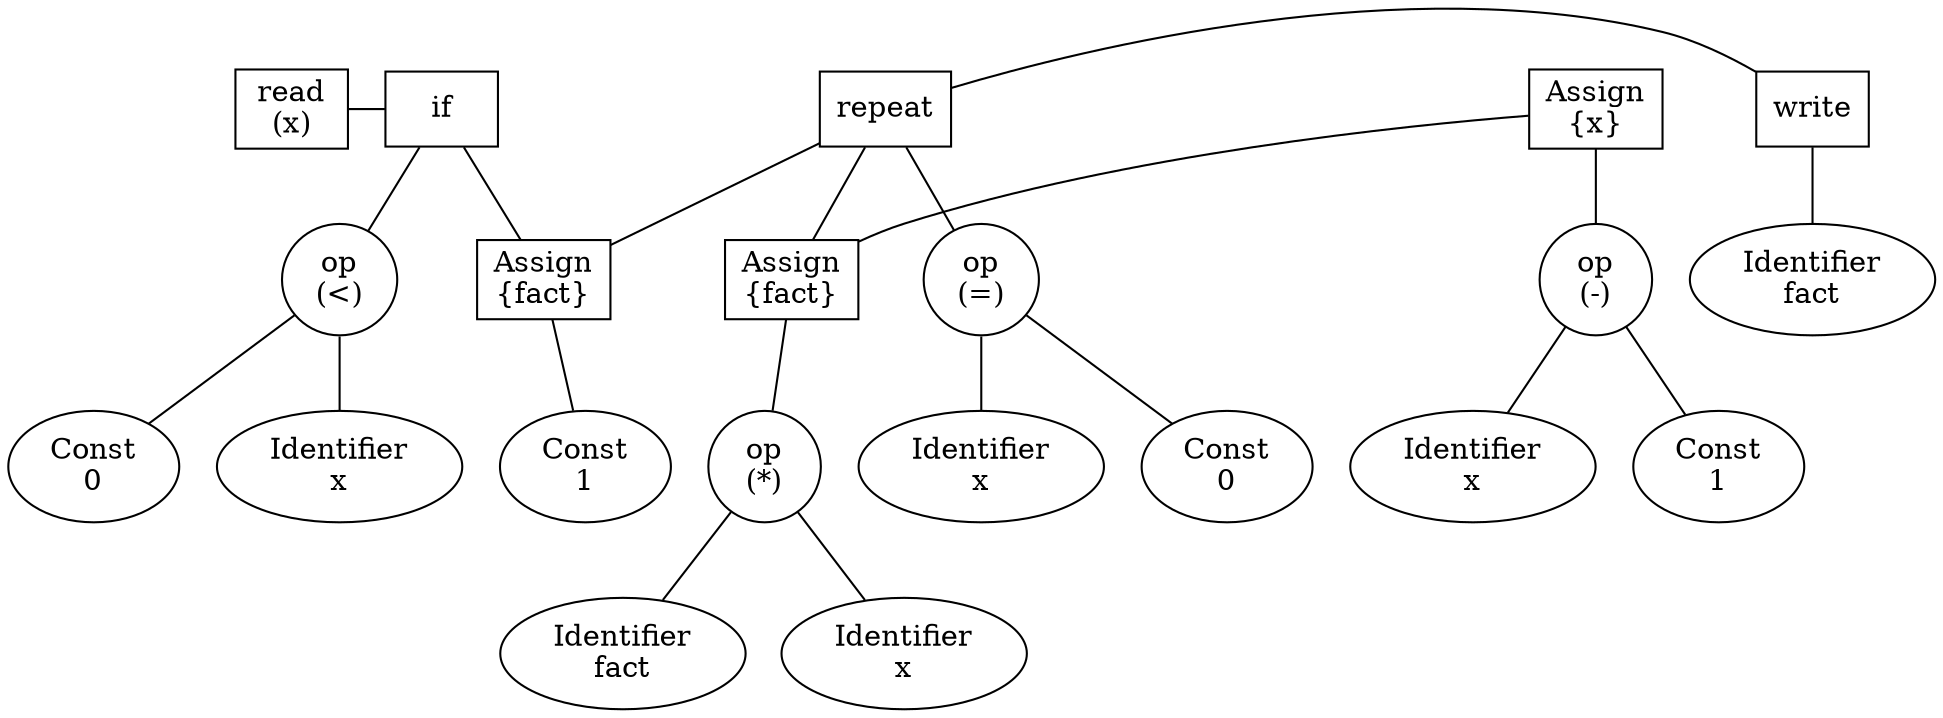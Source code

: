 graph "Syntax Tree" {
	ordering=out
	1 [label="read
(x)" shape=rectangle]
	3 [label=if shape=rectangle]
	4 [label="Const
0" shape=oval]
	5 [label="op
(<)" shape=oval]
	6 [label="Identifier
x" shape=oval]
	9 [label="Assign
{fact}" shape=rectangle]
	10 [label="Const
1" shape=oval]
	12 [label=repeat shape=rectangle]
	14 [label="Assign
{fact}" shape=rectangle]
	15 [label="Identifier
fact" shape=oval]
	16 [label="op
(*)" shape=oval]
	17 [label="Identifier
x" shape=oval]
	20 [label="Assign
{x}" shape=rectangle]
	21 [label="Identifier
x" shape=oval]
	22 [label="op
(-)" shape=oval]
	23 [label="Const
1" shape=oval]
	14 -- 20 [constraint=false]
	25 [label="Identifier
x" shape=oval]
	26 [label="op
(=)" shape=oval]
	27 [label="Const
0" shape=oval]
	9 -- 12 [constraint=false]
	29 [label=write shape=rectangle]
	30 [label="Identifier
fact" shape=oval]
	12 -- 29 [constraint=false]
	1 -- 3 [constraint=false]
	3 -- 5
	5 -- 4
	5 -- 6
	3 -- 9
	9 -- 10
	12 -- 14
	14 -- 16
	16 -- 15
	16 -- 17
	20 -- 22
	22 -- 21
	22 -- 23
	12 -- 26
	26 -- 25
	26 -- 27
	29 -- 30
}
